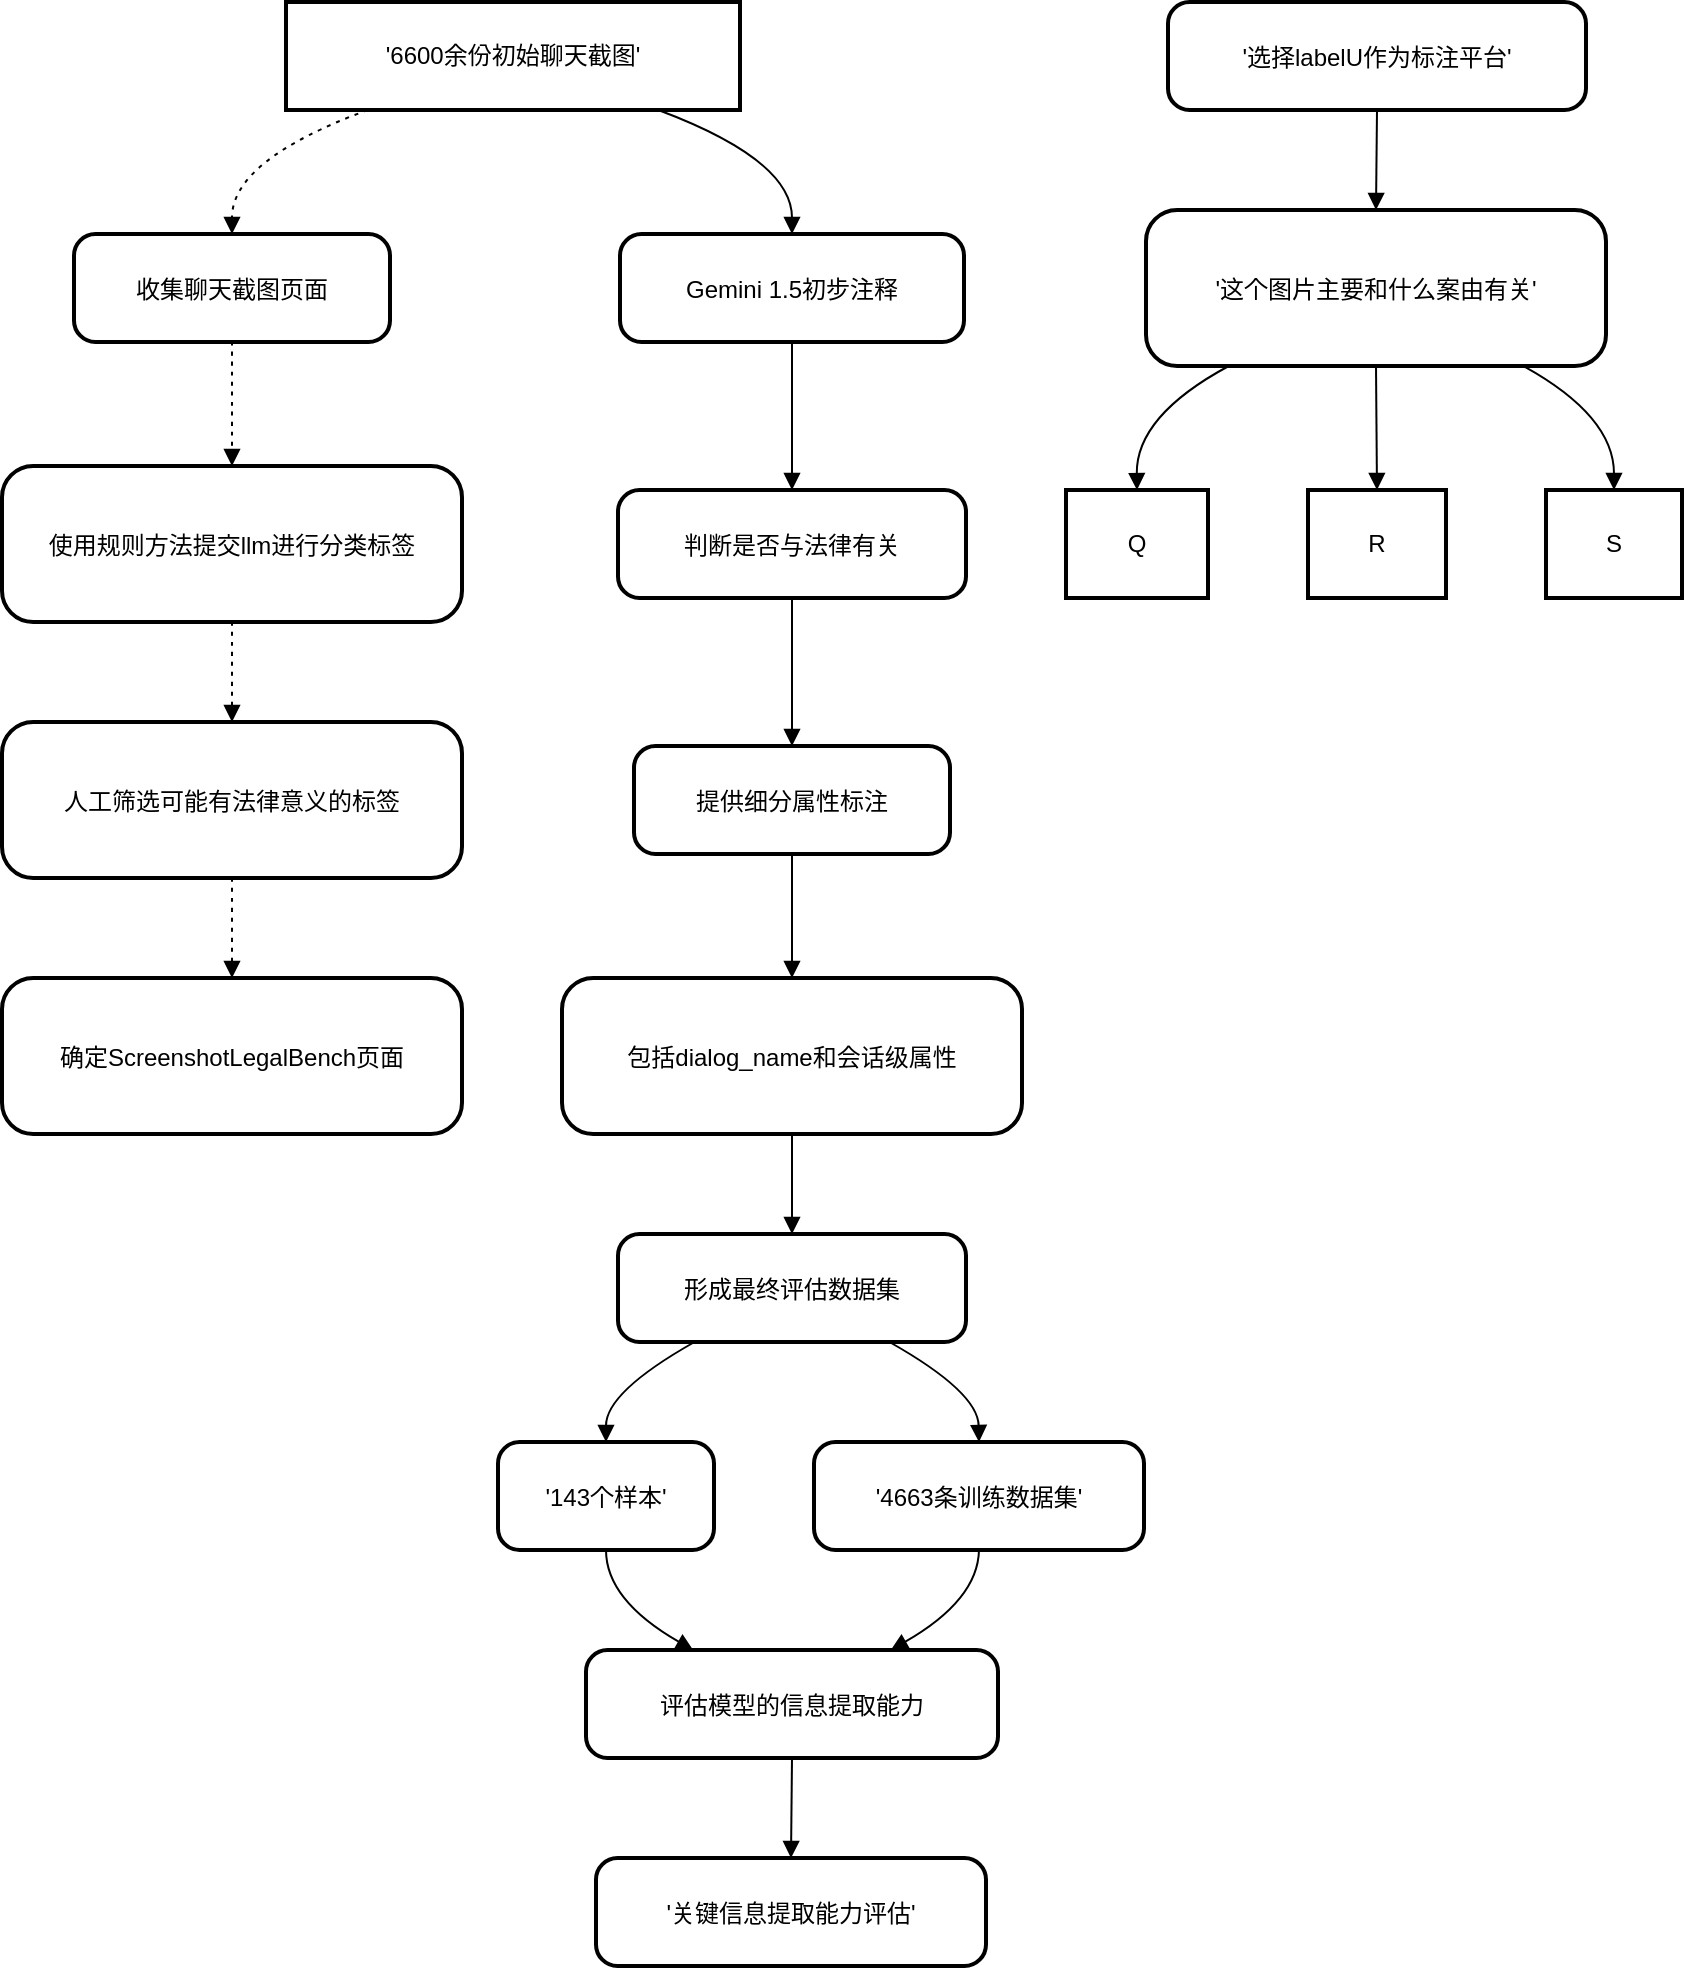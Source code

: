 <mxfile version="26.1.1">
  <diagram name="第 1 页" id="pObE-u5Ka9x6gfO-OJv3">
    <mxGraphModel>
      <root>
        <mxCell id="0" />
        <mxCell id="1" parent="0" />
        <mxCell id="2" value="&#39;6600余份初始聊天截图&#39;" style="whiteSpace=wrap;strokeWidth=2;" vertex="1" parent="1">
          <mxGeometry x="150" y="8" width="227" height="54" as="geometry" />
        </mxCell>
        <mxCell id="3" value="收集聊天截图页面" style="rounded=1;arcSize=20;strokeWidth=2" vertex="1" parent="1">
          <mxGeometry x="44" y="124" width="158" height="54" as="geometry" />
        </mxCell>
        <mxCell id="4" value="使用规则方法提交llm进行分类标签" style="rounded=1;arcSize=20;strokeWidth=2" vertex="1" parent="1">
          <mxGeometry x="8" y="240" width="230" height="78" as="geometry" />
        </mxCell>
        <mxCell id="5" value="人工筛选可能有法律意义的标签" style="rounded=1;arcSize=20;strokeWidth=2" vertex="1" parent="1">
          <mxGeometry x="8" y="368" width="230" height="78" as="geometry" />
        </mxCell>
        <mxCell id="6" value="确定ScreenshotLegalBench页面" style="rounded=1;arcSize=20;strokeWidth=2" vertex="1" parent="1">
          <mxGeometry x="8" y="496" width="230" height="78" as="geometry" />
        </mxCell>
        <mxCell id="7" value="Gemini 1.5初步注释" style="rounded=1;arcSize=20;strokeWidth=2" vertex="1" parent="1">
          <mxGeometry x="317" y="124" width="172" height="54" as="geometry" />
        </mxCell>
        <mxCell id="8" value="判断是否与法律有关" style="rounded=1;arcSize=20;strokeWidth=2" vertex="1" parent="1">
          <mxGeometry x="316" y="252" width="174" height="54" as="geometry" />
        </mxCell>
        <mxCell id="9" value="提供细分属性标注" style="rounded=1;arcSize=20;strokeWidth=2" vertex="1" parent="1">
          <mxGeometry x="324" y="380" width="158" height="54" as="geometry" />
        </mxCell>
        <mxCell id="10" value="包括dialog_name和会话级属性" style="rounded=1;arcSize=20;strokeWidth=2" vertex="1" parent="1">
          <mxGeometry x="288" y="496" width="230" height="78" as="geometry" />
        </mxCell>
        <mxCell id="11" value="形成最终评估数据集" style="rounded=1;arcSize=20;strokeWidth=2" vertex="1" parent="1">
          <mxGeometry x="316" y="624" width="174" height="54" as="geometry" />
        </mxCell>
        <mxCell id="12" value="&#39;143个样本&#39;" style="rounded=1;arcSize=20;strokeWidth=2" vertex="1" parent="1">
          <mxGeometry x="256" y="728" width="108" height="54" as="geometry" />
        </mxCell>
        <mxCell id="13" value="&#39;4663条训练数据集&#39;" style="rounded=1;arcSize=20;strokeWidth=2" vertex="1" parent="1">
          <mxGeometry x="414" y="728" width="165" height="54" as="geometry" />
        </mxCell>
        <mxCell id="14" value="评估模型的信息提取能力" style="rounded=1;arcSize=20;strokeWidth=2" vertex="1" parent="1">
          <mxGeometry x="300" y="832" width="206" height="54" as="geometry" />
        </mxCell>
        <mxCell id="15" value="&#39;关键信息提取能力评估&#39;" style="rounded=1;arcSize=20;strokeWidth=2" vertex="1" parent="1">
          <mxGeometry x="305" y="936" width="195" height="54" as="geometry" />
        </mxCell>
        <mxCell id="16" value="&#39;选择labelU作为标注平台&#39;" style="rounded=1;arcSize=20;strokeWidth=2" vertex="1" parent="1">
          <mxGeometry x="591" y="8" width="209" height="54" as="geometry" />
        </mxCell>
        <mxCell id="17" value="&#39;这个图片主要和什么案由有关&#39;" style="rounded=1;arcSize=20;strokeWidth=2" vertex="1" parent="1">
          <mxGeometry x="580" y="112" width="230" height="78" as="geometry" />
        </mxCell>
        <mxCell id="18" value="Q" style="whiteSpace=wrap;strokeWidth=2;" vertex="1" parent="1">
          <mxGeometry x="540" y="252" width="71" height="54" as="geometry" />
        </mxCell>
        <mxCell id="19" value="R" style="whiteSpace=wrap;strokeWidth=2;" vertex="1" parent="1">
          <mxGeometry x="661" y="252" width="69" height="54" as="geometry" />
        </mxCell>
        <mxCell id="20" value="S" style="whiteSpace=wrap;strokeWidth=2;" vertex="1" parent="1">
          <mxGeometry x="780" y="252" width="68" height="54" as="geometry" />
        </mxCell>
        <mxCell id="21" value="" style="curved=1;dashed=1;dashPattern=2 3;startArrow=none;endArrow=block;exitX=0.18;exitY=1;entryX=0.5;entryY=0;" edge="1" parent="1" source="2" target="3">
          <mxGeometry relative="1" as="geometry">
            <Array as="points">
              <mxPoint x="123" y="87" />
            </Array>
          </mxGeometry>
        </mxCell>
        <mxCell id="22" value="" style="curved=1;dashed=1;dashPattern=2 3;startArrow=none;endArrow=block;exitX=0.5;exitY=1;entryX=0.5;entryY=0;" edge="1" parent="1" source="3" target="4">
          <mxGeometry relative="1" as="geometry">
            <Array as="points" />
          </mxGeometry>
        </mxCell>
        <mxCell id="23" value="" style="curved=1;dashed=1;dashPattern=2 3;startArrow=none;endArrow=block;exitX=0.5;exitY=1;entryX=0.5;entryY=0;" edge="1" parent="1" source="4" target="5">
          <mxGeometry relative="1" as="geometry">
            <Array as="points" />
          </mxGeometry>
        </mxCell>
        <mxCell id="24" value="" style="curved=1;dashed=1;dashPattern=2 3;startArrow=none;endArrow=block;exitX=0.5;exitY=1;entryX=0.5;entryY=0;" edge="1" parent="1" source="5" target="6">
          <mxGeometry relative="1" as="geometry">
            <Array as="points" />
          </mxGeometry>
        </mxCell>
        <mxCell id="25" value="" style="curved=1;startArrow=none;endArrow=block;exitX=0.82;exitY=1;entryX=0.5;entryY=0;" edge="1" parent="1" source="2" target="7">
          <mxGeometry relative="1" as="geometry">
            <Array as="points">
              <mxPoint x="403" y="87" />
            </Array>
          </mxGeometry>
        </mxCell>
        <mxCell id="26" value="" style="curved=1;startArrow=none;endArrow=block;exitX=0.5;exitY=1;entryX=0.5;entryY=0;" edge="1" parent="1" source="7" target="8">
          <mxGeometry relative="1" as="geometry">
            <Array as="points" />
          </mxGeometry>
        </mxCell>
        <mxCell id="27" value="" style="curved=1;startArrow=none;endArrow=block;exitX=0.5;exitY=1;entryX=0.5;entryY=0;" edge="1" parent="1" source="8" target="9">
          <mxGeometry relative="1" as="geometry">
            <Array as="points" />
          </mxGeometry>
        </mxCell>
        <mxCell id="28" value="" style="curved=1;startArrow=none;endArrow=block;exitX=0.5;exitY=1;entryX=0.5;entryY=0;" edge="1" parent="1" source="9" target="10">
          <mxGeometry relative="1" as="geometry">
            <Array as="points" />
          </mxGeometry>
        </mxCell>
        <mxCell id="29" value="" style="curved=1;startArrow=none;endArrow=block;exitX=0.5;exitY=1;entryX=0.5;entryY=0;" edge="1" parent="1" source="10" target="11">
          <mxGeometry relative="1" as="geometry">
            <Array as="points" />
          </mxGeometry>
        </mxCell>
        <mxCell id="30" value="" style="curved=1;startArrow=none;endArrow=block;exitX=0.22;exitY=1;entryX=0.5;entryY=0;" edge="1" parent="1" source="11" target="12">
          <mxGeometry relative="1" as="geometry">
            <Array as="points">
              <mxPoint x="310" y="703" />
            </Array>
          </mxGeometry>
        </mxCell>
        <mxCell id="31" value="" style="curved=1;startArrow=none;endArrow=block;exitX=0.78;exitY=1;entryX=0.5;entryY=0;" edge="1" parent="1" source="11" target="13">
          <mxGeometry relative="1" as="geometry">
            <Array as="points">
              <mxPoint x="496" y="703" />
            </Array>
          </mxGeometry>
        </mxCell>
        <mxCell id="32" value="" style="curved=1;startArrow=none;endArrow=block;exitX=0.5;exitY=1;entryX=0.26;entryY=0;" edge="1" parent="1" source="12" target="14">
          <mxGeometry relative="1" as="geometry">
            <Array as="points">
              <mxPoint x="310" y="807" />
            </Array>
          </mxGeometry>
        </mxCell>
        <mxCell id="33" value="" style="curved=1;startArrow=none;endArrow=block;exitX=0.5;exitY=1;entryX=0.74;entryY=0;" edge="1" parent="1" source="13" target="14">
          <mxGeometry relative="1" as="geometry">
            <Array as="points">
              <mxPoint x="496" y="807" />
            </Array>
          </mxGeometry>
        </mxCell>
        <mxCell id="34" value="" style="curved=1;startArrow=none;endArrow=block;exitX=0.5;exitY=1;entryX=0.5;entryY=0;" edge="1" parent="1" source="14" target="15">
          <mxGeometry relative="1" as="geometry">
            <Array as="points" />
          </mxGeometry>
        </mxCell>
        <mxCell id="35" value="" style="curved=1;startArrow=none;endArrow=block;exitX=0.5;exitY=1;entryX=0.5;entryY=0;" edge="1" parent="1" source="16" target="17">
          <mxGeometry relative="1" as="geometry">
            <Array as="points" />
          </mxGeometry>
        </mxCell>
        <mxCell id="36" value="" style="curved=1;startArrow=none;endArrow=block;exitX=0.18;exitY=1;entryX=0.5;entryY=0;" edge="1" parent="1" source="17" target="18">
          <mxGeometry relative="1" as="geometry">
            <Array as="points">
              <mxPoint x="575" y="215" />
            </Array>
          </mxGeometry>
        </mxCell>
        <mxCell id="37" value="" style="curved=1;startArrow=none;endArrow=block;exitX=0.5;exitY=1;entryX=0.5;entryY=0;" edge="1" parent="1" source="17" target="19">
          <mxGeometry relative="1" as="geometry">
            <Array as="points" />
          </mxGeometry>
        </mxCell>
        <mxCell id="38" value="" style="curved=1;startArrow=none;endArrow=block;exitX=0.82;exitY=1;entryX=0.5;entryY=0;" edge="1" parent="1" source="17" target="20">
          <mxGeometry relative="1" as="geometry">
            <Array as="points">
              <mxPoint x="814" y="215" />
            </Array>
          </mxGeometry>
        </mxCell>
      </root>
    </mxGraphModel>
  </diagram>
</mxfile>

